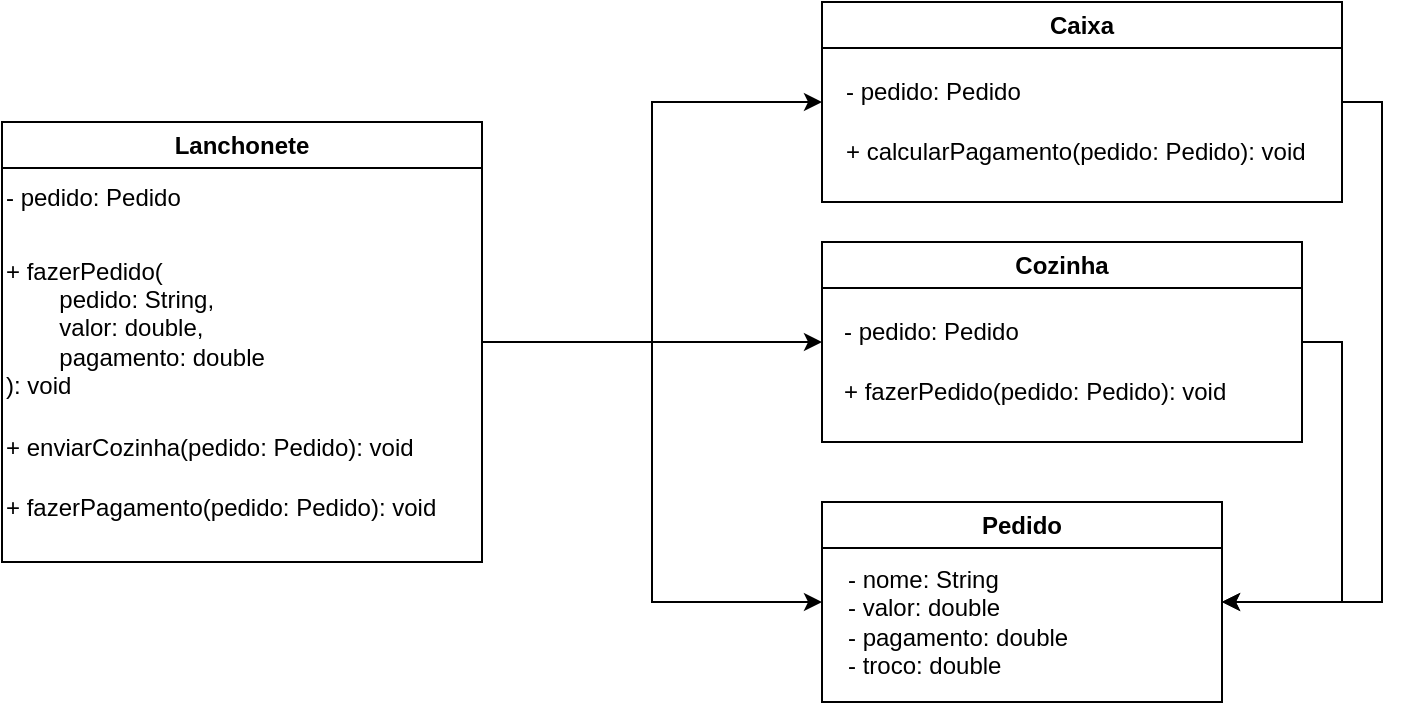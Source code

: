 <mxfile version="24.4.4" type="github">
  <diagram name="Page-1" id="JUuFyAPK8oX2ykOomS8K">
    <mxGraphModel dx="819" dy="435" grid="1" gridSize="10" guides="1" tooltips="1" connect="1" arrows="1" fold="1" page="1" pageScale="1" pageWidth="850" pageHeight="1100" math="0" shadow="0">
      <root>
        <mxCell id="0" />
        <mxCell id="1" parent="0" />
        <mxCell id="qbJJzo9aZ9mLPEVX-43y-20" style="edgeStyle=orthogonalEdgeStyle;rounded=0;orthogonalLoop=1;jettySize=auto;html=1;exitX=1;exitY=0.5;exitDx=0;exitDy=0;entryX=0;entryY=0.5;entryDx=0;entryDy=0;" edge="1" parent="1" source="qbJJzo9aZ9mLPEVX-43y-1" target="qbJJzo9aZ9mLPEVX-43y-14">
          <mxGeometry relative="1" as="geometry">
            <mxPoint x="500" y="140" as="targetPoint" />
          </mxGeometry>
        </mxCell>
        <mxCell id="qbJJzo9aZ9mLPEVX-43y-21" style="edgeStyle=orthogonalEdgeStyle;rounded=0;orthogonalLoop=1;jettySize=auto;html=1;exitX=1;exitY=0.5;exitDx=0;exitDy=0;entryX=0;entryY=0.5;entryDx=0;entryDy=0;" edge="1" parent="1" source="qbJJzo9aZ9mLPEVX-43y-1" target="qbJJzo9aZ9mLPEVX-43y-10">
          <mxGeometry relative="1" as="geometry" />
        </mxCell>
        <mxCell id="qbJJzo9aZ9mLPEVX-43y-22" style="edgeStyle=orthogonalEdgeStyle;rounded=0;orthogonalLoop=1;jettySize=auto;html=1;exitX=1;exitY=0.5;exitDx=0;exitDy=0;entryX=0;entryY=0.5;entryDx=0;entryDy=0;" edge="1" parent="1" source="qbJJzo9aZ9mLPEVX-43y-1" target="qbJJzo9aZ9mLPEVX-43y-6">
          <mxGeometry relative="1" as="geometry" />
        </mxCell>
        <mxCell id="qbJJzo9aZ9mLPEVX-43y-1" value="Lanchonete" style="swimlane;whiteSpace=wrap;html=1;" vertex="1" parent="1">
          <mxGeometry x="120" y="150" width="240" height="220" as="geometry" />
        </mxCell>
        <mxCell id="qbJJzo9aZ9mLPEVX-43y-2" value="&lt;div align=&quot;left&quot;&gt;- pedido: Pedido&lt;/div&gt;" style="text;html=1;align=left;verticalAlign=middle;resizable=0;points=[];autosize=1;strokeColor=none;fillColor=none;" vertex="1" parent="qbJJzo9aZ9mLPEVX-43y-1">
          <mxGeometry y="23" width="110" height="30" as="geometry" />
        </mxCell>
        <mxCell id="qbJJzo9aZ9mLPEVX-43y-3" value="&lt;div&gt;+ fazerPedido(&lt;/div&gt;&lt;div&gt;&lt;span style=&quot;white-space: pre;&quot;&gt;&#x9;&lt;/span&gt;pedido: String,&lt;/div&gt;&lt;div&gt;&lt;span style=&quot;white-space: pre;&quot;&gt;&#x9;&lt;/span&gt;valor: double,&lt;/div&gt;&lt;div&gt;&lt;span style=&quot;white-space: pre;&quot;&gt;&#x9;&lt;/span&gt;pagamento: double&lt;br&gt;&lt;/div&gt;&lt;div&gt;): void&lt;/div&gt;" style="text;html=1;align=left;verticalAlign=middle;resizable=0;points=[];autosize=1;strokeColor=none;fillColor=none;" vertex="1" parent="qbJJzo9aZ9mLPEVX-43y-1">
          <mxGeometry y="58" width="150" height="90" as="geometry" />
        </mxCell>
        <mxCell id="qbJJzo9aZ9mLPEVX-43y-4" value="&lt;div&gt;+ enviarCozinha(pedido: Pedido): void&lt;br&gt;&lt;/div&gt;" style="text;html=1;align=left;verticalAlign=middle;resizable=0;points=[];autosize=1;strokeColor=none;fillColor=none;" vertex="1" parent="qbJJzo9aZ9mLPEVX-43y-1">
          <mxGeometry y="148" width="230" height="30" as="geometry" />
        </mxCell>
        <mxCell id="qbJJzo9aZ9mLPEVX-43y-5" value="&lt;div&gt;+ fazerPagamento(pedido: Pedido): void&lt;br&gt;&lt;/div&gt;" style="text;html=1;align=left;verticalAlign=middle;resizable=0;points=[];autosize=1;strokeColor=none;fillColor=none;" vertex="1" parent="qbJJzo9aZ9mLPEVX-43y-1">
          <mxGeometry y="178" width="240" height="30" as="geometry" />
        </mxCell>
        <mxCell id="qbJJzo9aZ9mLPEVX-43y-6" value="Pedido" style="swimlane;whiteSpace=wrap;html=1;" vertex="1" parent="1">
          <mxGeometry x="530" y="340" width="200" height="100" as="geometry" />
        </mxCell>
        <mxCell id="qbJJzo9aZ9mLPEVX-43y-7" value="&lt;p style=&quot;line-height: 120%;&quot;&gt;- nome: String&lt;br&gt;- valor: double&lt;br&gt;- pagamento: double&lt;br&gt;- troco: double&lt;br&gt;&lt;/p&gt;" style="text;html=1;align=left;verticalAlign=middle;resizable=0;points=[];autosize=1;strokeColor=none;fillColor=none;" vertex="1" parent="qbJJzo9aZ9mLPEVX-43y-6">
          <mxGeometry x="11" y="10" width="130" height="100" as="geometry" />
        </mxCell>
        <mxCell id="qbJJzo9aZ9mLPEVX-43y-23" style="edgeStyle=orthogonalEdgeStyle;rounded=0;orthogonalLoop=1;jettySize=auto;html=1;entryX=1;entryY=0.5;entryDx=0;entryDy=0;exitX=1;exitY=0.5;exitDx=0;exitDy=0;" edge="1" parent="1" source="qbJJzo9aZ9mLPEVX-43y-10" target="qbJJzo9aZ9mLPEVX-43y-6">
          <mxGeometry relative="1" as="geometry" />
        </mxCell>
        <mxCell id="qbJJzo9aZ9mLPEVX-43y-10" value="Cozinha" style="swimlane;whiteSpace=wrap;html=1;" vertex="1" parent="1">
          <mxGeometry x="530" y="210" width="240" height="100" as="geometry" />
        </mxCell>
        <mxCell id="qbJJzo9aZ9mLPEVX-43y-11" value="- pedido: Pedido" style="text;html=1;align=left;verticalAlign=middle;resizable=0;points=[];autosize=1;strokeColor=none;fillColor=none;" vertex="1" parent="qbJJzo9aZ9mLPEVX-43y-10">
          <mxGeometry x="9" y="30" width="110" height="30" as="geometry" />
        </mxCell>
        <mxCell id="qbJJzo9aZ9mLPEVX-43y-13" value="&lt;div align=&quot;left&quot;&gt;+ fazerPedido(pedido: Pedido): void&lt;span style=&quot;white-space: pre;&quot;&gt;&#x9;&lt;/span&gt;&lt;br&gt;&lt;/div&gt;" style="text;html=1;align=left;verticalAlign=middle;resizable=0;points=[];autosize=1;strokeColor=none;fillColor=none;" vertex="1" parent="qbJJzo9aZ9mLPEVX-43y-10">
          <mxGeometry x="9" y="60" width="240" height="30" as="geometry" />
        </mxCell>
        <mxCell id="qbJJzo9aZ9mLPEVX-43y-24" style="edgeStyle=orthogonalEdgeStyle;rounded=0;orthogonalLoop=1;jettySize=auto;html=1;entryX=1;entryY=0.5;entryDx=0;entryDy=0;exitX=1;exitY=0.5;exitDx=0;exitDy=0;" edge="1" parent="1" source="qbJJzo9aZ9mLPEVX-43y-14" target="qbJJzo9aZ9mLPEVX-43y-6">
          <mxGeometry relative="1" as="geometry" />
        </mxCell>
        <mxCell id="qbJJzo9aZ9mLPEVX-43y-14" value="Caixa" style="swimlane;whiteSpace=wrap;html=1;" vertex="1" parent="1">
          <mxGeometry x="530" y="90" width="260" height="100" as="geometry" />
        </mxCell>
        <mxCell id="qbJJzo9aZ9mLPEVX-43y-15" value="- pedido: Pedido" style="text;html=1;align=left;verticalAlign=middle;resizable=0;points=[];autosize=1;strokeColor=none;fillColor=none;" vertex="1" parent="qbJJzo9aZ9mLPEVX-43y-14">
          <mxGeometry x="10" y="30" width="110" height="30" as="geometry" />
        </mxCell>
        <mxCell id="qbJJzo9aZ9mLPEVX-43y-16" value="&lt;div align=&quot;left&quot;&gt;+ calcularPagamento(pedido: Pedido): void&lt;span style=&quot;white-space: pre;&quot;&gt;&#x9;&lt;/span&gt;&lt;br&gt;&lt;/div&gt;" style="text;html=1;align=left;verticalAlign=middle;resizable=0;points=[];autosize=1;strokeColor=none;fillColor=none;" vertex="1" parent="qbJJzo9aZ9mLPEVX-43y-14">
          <mxGeometry x="10" y="60" width="260" height="30" as="geometry" />
        </mxCell>
      </root>
    </mxGraphModel>
  </diagram>
</mxfile>
